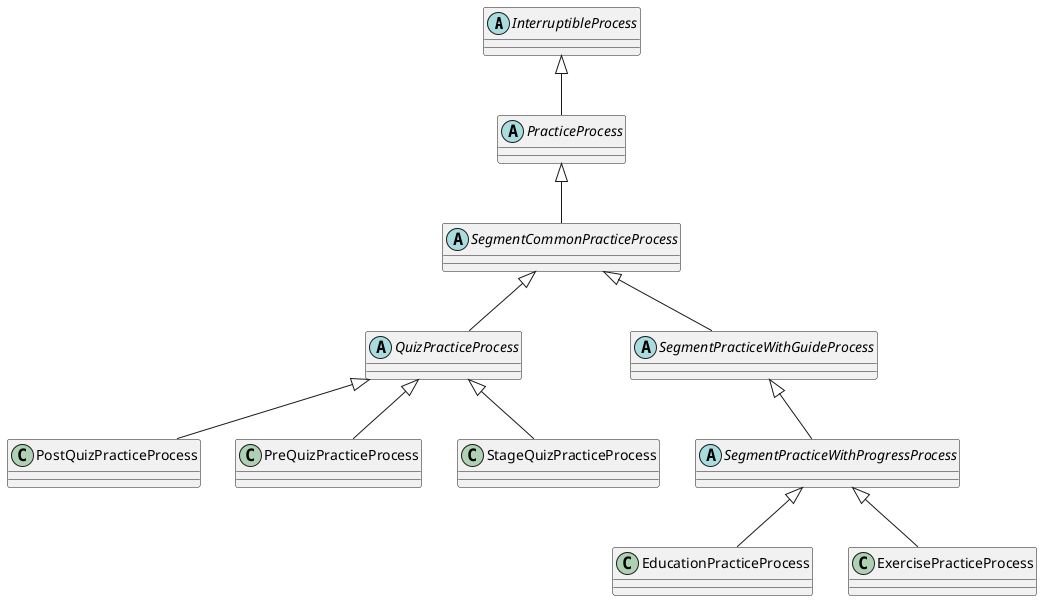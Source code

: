 @startuml

abstract class InterruptibleProcess
abstract class PracticeProcess extends InterruptibleProcess
abstract class SegmentCommonPracticeProcess extends PracticeProcess

abstract class QuizPracticeProcess extends SegmentCommonPracticeProcess
class PostQuizPracticeProcess extends QuizPracticeProcess
class PreQuizPracticeProcess extends QuizPracticeProcess
class StageQuizPracticeProcess extends QuizPracticeProcess

abstract class SegmentPracticeWithGuideProcess extends SegmentCommonPracticeProcess
abstract class SegmentPracticeWithProgressProcess extends SegmentPracticeWithGuideProcess
class EducationPracticeProcess extends SegmentPracticeWithProgressProcess
class ExercisePracticeProcess extends SegmentPracticeWithProgressProcess


@enduml